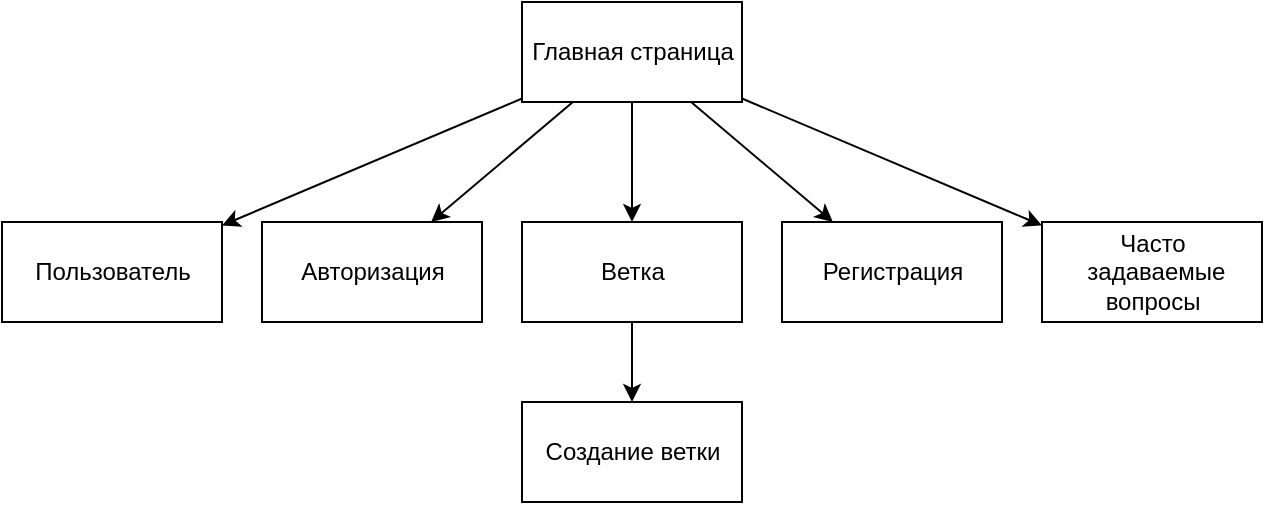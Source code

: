 <mxfile>
    <diagram id="aYR41dTsgEiiHXb4jvld" name="Page-1">
        <mxGraphModel dx="1067" dy="501" grid="0" gridSize="10" guides="1" tooltips="1" connect="1" arrows="1" fold="1" page="1" pageScale="1" pageWidth="850" pageHeight="1100" math="0" shadow="0">
            <root>
                <mxCell id="0"/>
                <mxCell id="1" parent="0"/>
                <mxCell id="9" style="edgeStyle=none;html=1;" edge="1" parent="1" source="2" target="5">
                    <mxGeometry relative="1" as="geometry"/>
                </mxCell>
                <mxCell id="10" style="edgeStyle=none;html=1;" edge="1" parent="1" source="2" target="7">
                    <mxGeometry relative="1" as="geometry"/>
                </mxCell>
                <mxCell id="11" style="edgeStyle=none;html=1;" edge="1" parent="1" source="2" target="8">
                    <mxGeometry relative="1" as="geometry"/>
                </mxCell>
                <mxCell id="12" style="edgeStyle=none;html=1;" edge="1" parent="1" source="2" target="4">
                    <mxGeometry relative="1" as="geometry"/>
                </mxCell>
                <mxCell id="13" style="edgeStyle=none;html=1;" edge="1" parent="1" source="2" target="3">
                    <mxGeometry relative="1" as="geometry"/>
                </mxCell>
                <mxCell id="2" value="Главная страница" style="html=1;" vertex="1" parent="1">
                    <mxGeometry x="310" y="130" width="110" height="50" as="geometry"/>
                </mxCell>
                <mxCell id="3" value="Пользователь" style="html=1;" vertex="1" parent="1">
                    <mxGeometry x="50" y="240" width="110" height="50" as="geometry"/>
                </mxCell>
                <mxCell id="4" value="Авторизация" style="html=1;" vertex="1" parent="1">
                    <mxGeometry x="180" y="240" width="110" height="50" as="geometry"/>
                </mxCell>
                <mxCell id="14" style="edgeStyle=none;html=1;" edge="1" parent="1" source="5" target="6">
                    <mxGeometry relative="1" as="geometry"/>
                </mxCell>
                <mxCell id="5" value="Ветка" style="html=1;" vertex="1" parent="1">
                    <mxGeometry x="310" y="240" width="110" height="50" as="geometry"/>
                </mxCell>
                <mxCell id="6" value="Создание ветки" style="html=1;" vertex="1" parent="1">
                    <mxGeometry x="310" y="330" width="110" height="50" as="geometry"/>
                </mxCell>
                <mxCell id="7" value="Регистрация" style="html=1;" vertex="1" parent="1">
                    <mxGeometry x="440" y="240" width="110" height="50" as="geometry"/>
                </mxCell>
                <mxCell id="8" value="Часто&lt;br&gt;&amp;nbsp;задаваемые &lt;br&gt;вопросы" style="html=1;" vertex="1" parent="1">
                    <mxGeometry x="570" y="240" width="110" height="50" as="geometry"/>
                </mxCell>
            </root>
        </mxGraphModel>
    </diagram>
</mxfile>